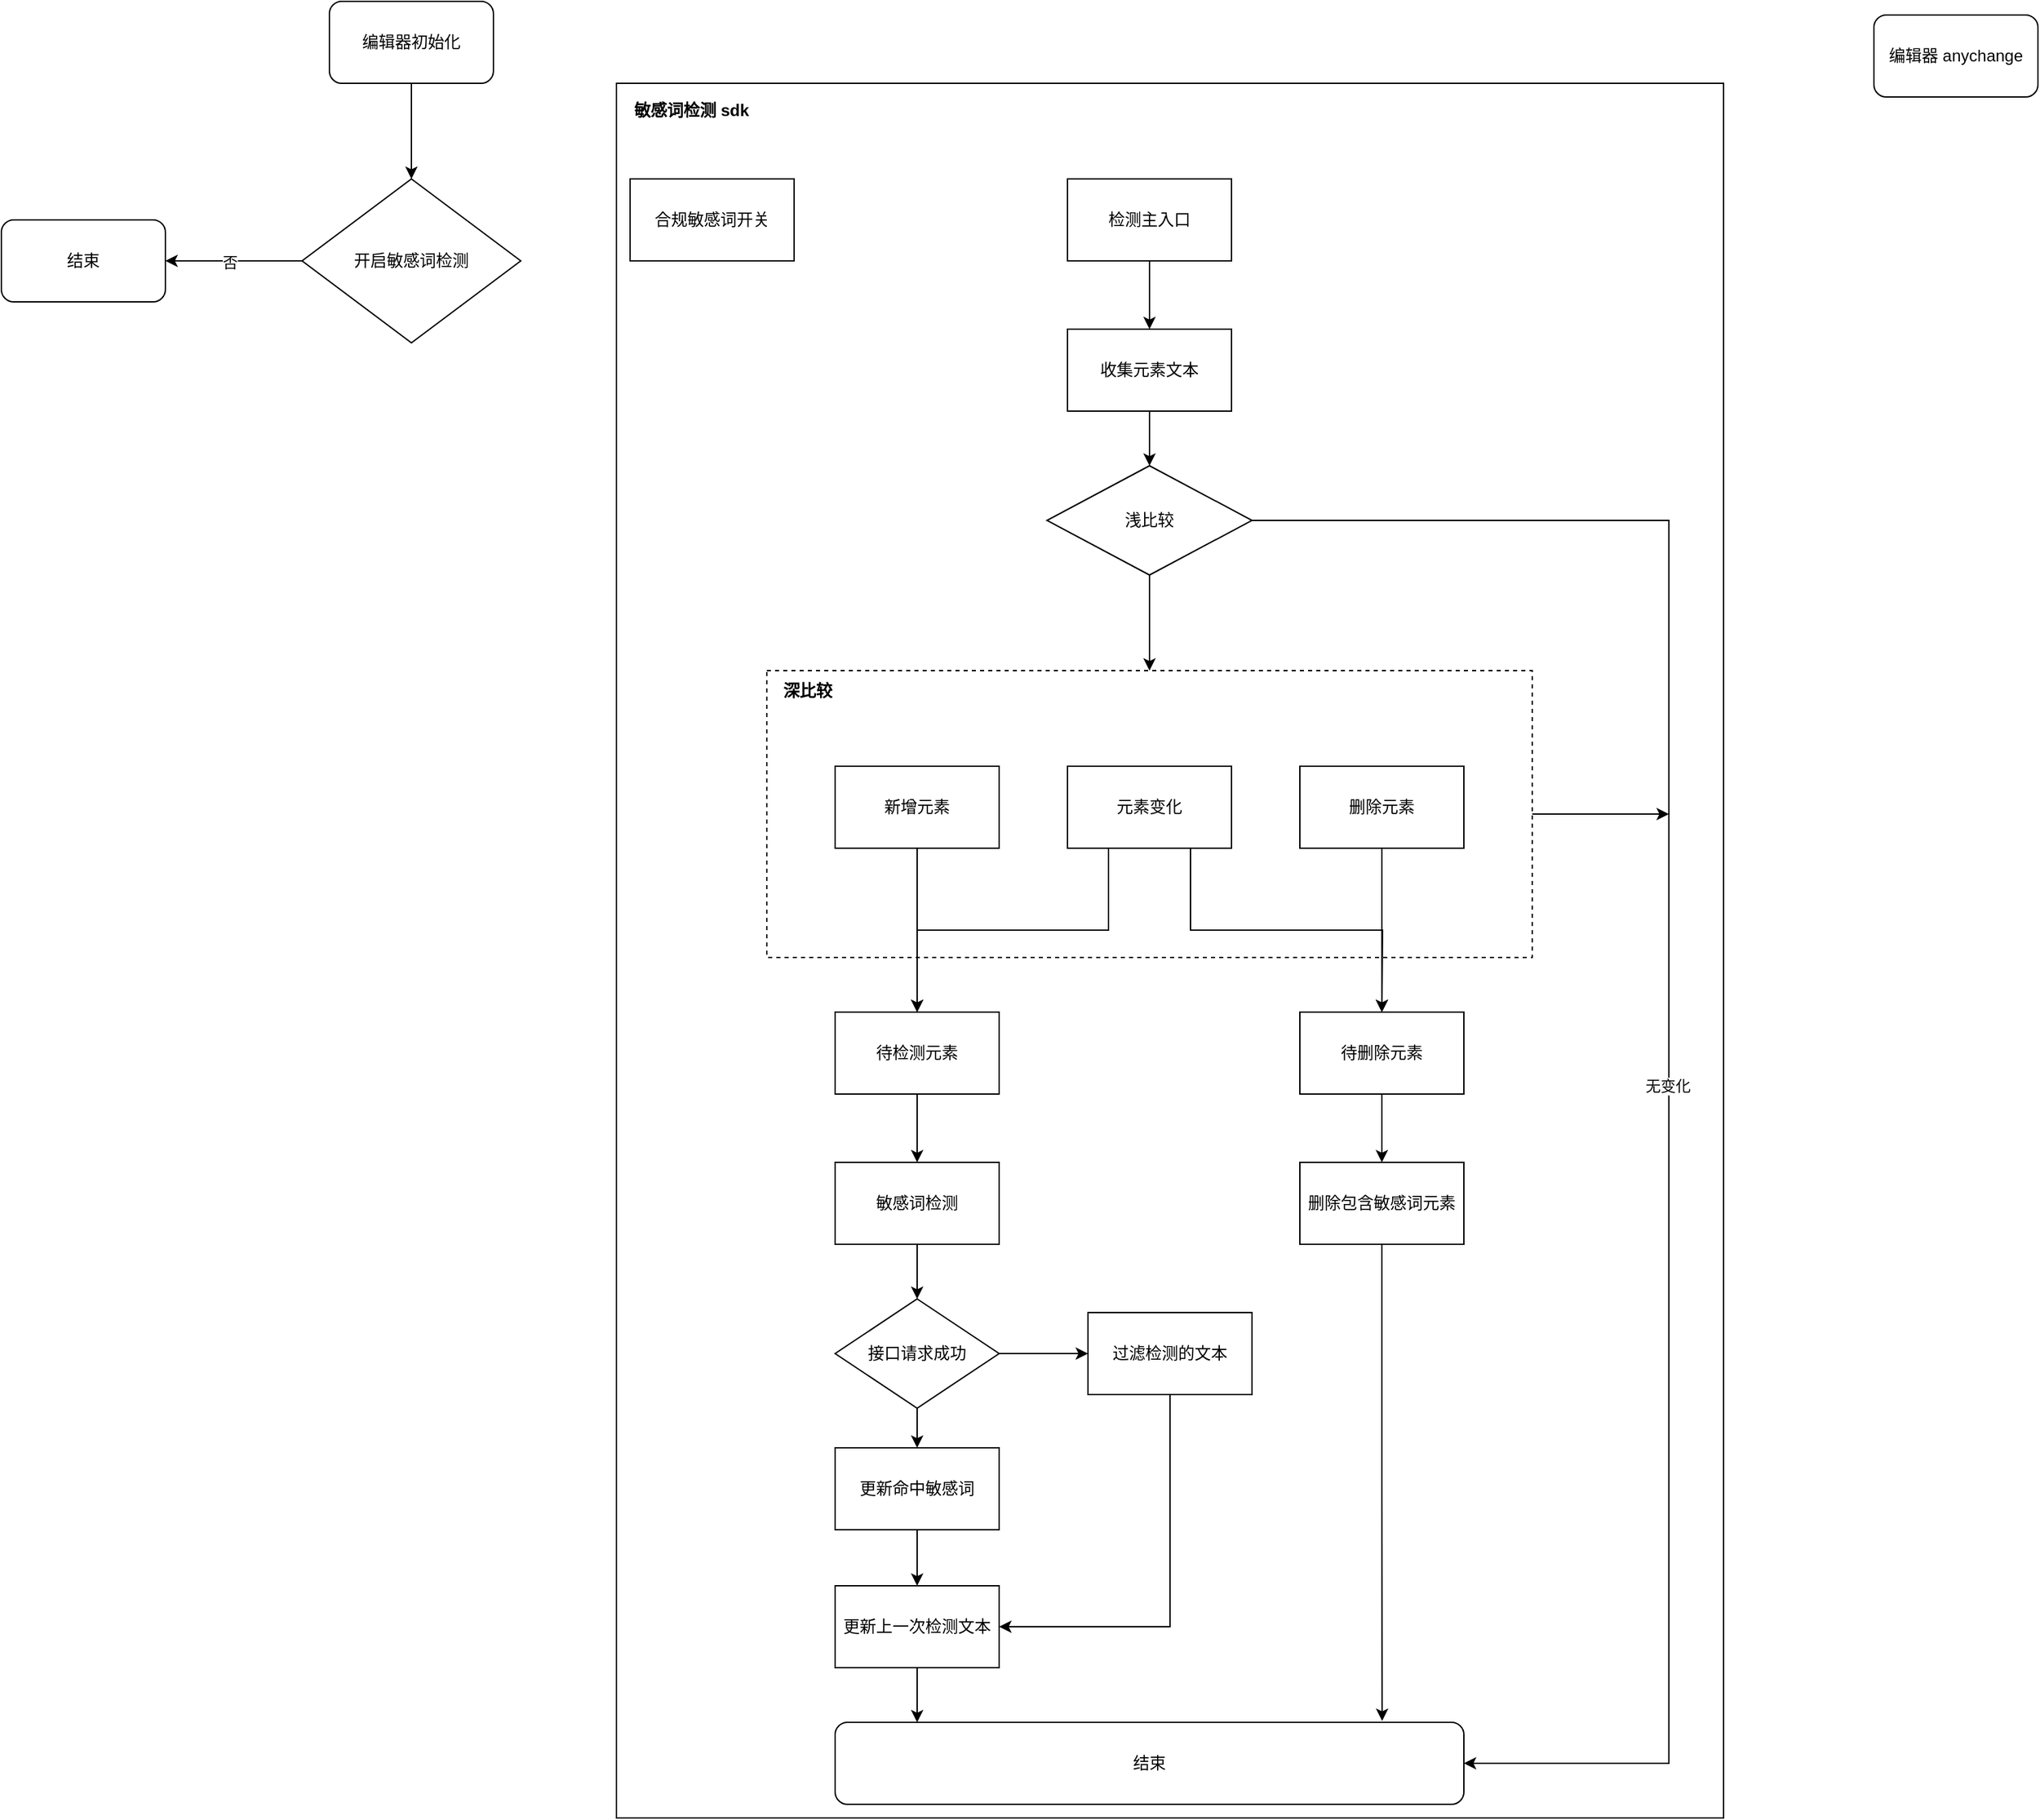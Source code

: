 <mxfile version="21.7.1" type="github">
  <diagram name="第 1 页" id="Xhgq0PyVB4QS4eHgWzg1">
    <mxGraphModel dx="2754" dy="1026" grid="1" gridSize="10" guides="1" tooltips="1" connect="1" arrows="1" fold="1" page="1" pageScale="1" pageWidth="827" pageHeight="1169" math="0" shadow="0">
      <root>
        <mxCell id="0" />
        <mxCell id="1" parent="0" />
        <mxCell id="tT69yiJBIpTcLskg9BEr-10" value="" style="edgeStyle=orthogonalEdgeStyle;rounded=0;orthogonalLoop=1;jettySize=auto;html=1;" parent="1" source="tT69yiJBIpTcLskg9BEr-3" target="tT69yiJBIpTcLskg9BEr-7" edge="1">
          <mxGeometry relative="1" as="geometry" />
        </mxCell>
        <mxCell id="tT69yiJBIpTcLskg9BEr-3" value="编辑器初始化" style="rounded=1;whiteSpace=wrap;html=1;" parent="1" vertex="1">
          <mxGeometry x="-210" y="40" width="120" height="60" as="geometry" />
        </mxCell>
        <mxCell id="tT69yiJBIpTcLskg9BEr-4" value="编辑器 anychange" style="rounded=1;whiteSpace=wrap;html=1;" parent="1" vertex="1">
          <mxGeometry x="920" y="50" width="120" height="60" as="geometry" />
        </mxCell>
        <mxCell id="tT69yiJBIpTcLskg9BEr-5" value="" style="group" parent="1" vertex="1" connectable="0">
          <mxGeometry y="100" width="810" height="1270" as="geometry" />
        </mxCell>
        <mxCell id="tT69yiJBIpTcLskg9BEr-1" value="" style="rounded=0;whiteSpace=wrap;html=1;" parent="tT69yiJBIpTcLskg9BEr-5" vertex="1">
          <mxGeometry width="810" height="1270" as="geometry" />
        </mxCell>
        <mxCell id="tT69yiJBIpTcLskg9BEr-2" value="敏感词检测 sdk" style="text;html=1;strokeColor=none;fillColor=none;align=center;verticalAlign=middle;whiteSpace=wrap;rounded=0;fontStyle=1;fontSize=12;" parent="tT69yiJBIpTcLskg9BEr-5" vertex="1">
          <mxGeometry x="10" y="10" width="90" height="20" as="geometry" />
        </mxCell>
        <mxCell id="tT69yiJBIpTcLskg9BEr-6" value="合规敏感词开关" style="rounded=0;whiteSpace=wrap;html=1;" parent="tT69yiJBIpTcLskg9BEr-5" vertex="1">
          <mxGeometry x="10" y="70" width="120" height="60" as="geometry" />
        </mxCell>
        <mxCell id="tT69yiJBIpTcLskg9BEr-13" value="检测主入口" style="rounded=0;whiteSpace=wrap;html=1;" parent="tT69yiJBIpTcLskg9BEr-5" vertex="1">
          <mxGeometry x="330" y="70" width="120" height="60" as="geometry" />
        </mxCell>
        <mxCell id="tT69yiJBIpTcLskg9BEr-17" value="" style="edgeStyle=orthogonalEdgeStyle;rounded=0;orthogonalLoop=1;jettySize=auto;html=1;" parent="tT69yiJBIpTcLskg9BEr-5" source="tT69yiJBIpTcLskg9BEr-14" target="tT69yiJBIpTcLskg9BEr-16" edge="1">
          <mxGeometry relative="1" as="geometry" />
        </mxCell>
        <mxCell id="tT69yiJBIpTcLskg9BEr-14" value="收集元素文本" style="rounded=0;whiteSpace=wrap;html=1;" parent="tT69yiJBIpTcLskg9BEr-5" vertex="1">
          <mxGeometry x="330" y="180" width="120" height="60" as="geometry" />
        </mxCell>
        <mxCell id="tT69yiJBIpTcLskg9BEr-15" value="" style="edgeStyle=orthogonalEdgeStyle;rounded=0;orthogonalLoop=1;jettySize=auto;html=1;" parent="tT69yiJBIpTcLskg9BEr-5" source="tT69yiJBIpTcLskg9BEr-13" target="tT69yiJBIpTcLskg9BEr-14" edge="1">
          <mxGeometry relative="1" as="geometry" />
        </mxCell>
        <mxCell id="tT69yiJBIpTcLskg9BEr-19" value="" style="edgeStyle=orthogonalEdgeStyle;rounded=0;orthogonalLoop=1;jettySize=auto;html=1;entryX=1;entryY=0.5;entryDx=0;entryDy=0;" parent="tT69yiJBIpTcLskg9BEr-5" source="tT69yiJBIpTcLskg9BEr-16" target="tT69yiJBIpTcLskg9BEr-37" edge="1">
          <mxGeometry relative="1" as="geometry">
            <mxPoint x="560" y="320" as="targetPoint" />
            <Array as="points">
              <mxPoint x="770" y="320" />
              <mxPoint x="770" y="1230" />
            </Array>
          </mxGeometry>
        </mxCell>
        <mxCell id="tT69yiJBIpTcLskg9BEr-20" value="无变化" style="edgeLabel;html=1;align=center;verticalAlign=middle;resizable=0;points=[];" parent="tT69yiJBIpTcLskg9BEr-19" vertex="1" connectable="0">
          <mxGeometry x="0.053" y="-1" relative="1" as="geometry">
            <mxPoint as="offset" />
          </mxGeometry>
        </mxCell>
        <mxCell id="tT69yiJBIpTcLskg9BEr-16" value="浅比较" style="rhombus;whiteSpace=wrap;html=1;" parent="tT69yiJBIpTcLskg9BEr-5" vertex="1">
          <mxGeometry x="315" y="280" width="150" height="80" as="geometry" />
        </mxCell>
        <mxCell id="CsqYkCtor6hZRRwLj2lS-3" style="edgeStyle=orthogonalEdgeStyle;rounded=0;orthogonalLoop=1;jettySize=auto;html=1;exitX=1;exitY=0.5;exitDx=0;exitDy=0;" edge="1" parent="tT69yiJBIpTcLskg9BEr-5" source="tT69yiJBIpTcLskg9BEr-21">
          <mxGeometry relative="1" as="geometry">
            <mxPoint x="770" y="535" as="targetPoint" />
          </mxGeometry>
        </mxCell>
        <mxCell id="tT69yiJBIpTcLskg9BEr-21" value="" style="whiteSpace=wrap;html=1;dashed=1;" parent="tT69yiJBIpTcLskg9BEr-5" vertex="1">
          <mxGeometry x="110" y="430" width="560" height="210" as="geometry" />
        </mxCell>
        <mxCell id="tT69yiJBIpTcLskg9BEr-22" value="" style="edgeStyle=orthogonalEdgeStyle;rounded=0;orthogonalLoop=1;jettySize=auto;html=1;" parent="tT69yiJBIpTcLskg9BEr-5" source="tT69yiJBIpTcLskg9BEr-16" target="tT69yiJBIpTcLskg9BEr-21" edge="1">
          <mxGeometry relative="1" as="geometry" />
        </mxCell>
        <mxCell id="tT69yiJBIpTcLskg9BEr-27" style="edgeStyle=orthogonalEdgeStyle;rounded=0;orthogonalLoop=1;jettySize=auto;html=1;exitX=0.5;exitY=1;exitDx=0;exitDy=0;entryX=0.5;entryY=0;entryDx=0;entryDy=0;" parent="tT69yiJBIpTcLskg9BEr-5" source="tT69yiJBIpTcLskg9BEr-23" target="tT69yiJBIpTcLskg9BEr-26" edge="1">
          <mxGeometry relative="1" as="geometry" />
        </mxCell>
        <mxCell id="tT69yiJBIpTcLskg9BEr-23" value="新增元素" style="rounded=0;whiteSpace=wrap;html=1;" parent="tT69yiJBIpTcLskg9BEr-5" vertex="1">
          <mxGeometry x="160" y="500" width="120" height="60" as="geometry" />
        </mxCell>
        <mxCell id="CsqYkCtor6hZRRwLj2lS-2" style="edgeStyle=orthogonalEdgeStyle;rounded=0;orthogonalLoop=1;jettySize=auto;html=1;exitX=0.5;exitY=1;exitDx=0;exitDy=0;" edge="1" parent="tT69yiJBIpTcLskg9BEr-5" source="tT69yiJBIpTcLskg9BEr-24">
          <mxGeometry relative="1" as="geometry">
            <mxPoint x="560" y="680" as="targetPoint" />
          </mxGeometry>
        </mxCell>
        <mxCell id="tT69yiJBIpTcLskg9BEr-24" value="删除元素" style="rounded=0;whiteSpace=wrap;html=1;" parent="tT69yiJBIpTcLskg9BEr-5" vertex="1">
          <mxGeometry x="500" y="500" width="120" height="60" as="geometry" />
        </mxCell>
        <mxCell id="tT69yiJBIpTcLskg9BEr-28" style="edgeStyle=orthogonalEdgeStyle;rounded=0;orthogonalLoop=1;jettySize=auto;html=1;exitX=0.25;exitY=1;exitDx=0;exitDy=0;entryX=0.5;entryY=0;entryDx=0;entryDy=0;" parent="tT69yiJBIpTcLskg9BEr-5" source="tT69yiJBIpTcLskg9BEr-25" target="tT69yiJBIpTcLskg9BEr-26" edge="1">
          <mxGeometry relative="1" as="geometry">
            <mxPoint x="220" y="670" as="targetPoint" />
          </mxGeometry>
        </mxCell>
        <mxCell id="tT69yiJBIpTcLskg9BEr-51" style="edgeStyle=orthogonalEdgeStyle;rounded=0;orthogonalLoop=1;jettySize=auto;html=1;exitX=0.75;exitY=1;exitDx=0;exitDy=0;" parent="tT69yiJBIpTcLskg9BEr-5" source="tT69yiJBIpTcLskg9BEr-25" edge="1">
          <mxGeometry relative="1" as="geometry">
            <mxPoint x="560" y="680" as="targetPoint" />
          </mxGeometry>
        </mxCell>
        <mxCell id="tT69yiJBIpTcLskg9BEr-25" value="元素变化" style="rounded=0;whiteSpace=wrap;html=1;" parent="tT69yiJBIpTcLskg9BEr-5" vertex="1">
          <mxGeometry x="330" y="500" width="120" height="60" as="geometry" />
        </mxCell>
        <mxCell id="tT69yiJBIpTcLskg9BEr-30" value="" style="edgeStyle=orthogonalEdgeStyle;rounded=0;orthogonalLoop=1;jettySize=auto;html=1;" parent="tT69yiJBIpTcLskg9BEr-5" source="tT69yiJBIpTcLskg9BEr-26" target="tT69yiJBIpTcLskg9BEr-29" edge="1">
          <mxGeometry relative="1" as="geometry" />
        </mxCell>
        <mxCell id="tT69yiJBIpTcLskg9BEr-26" value="待检测元素" style="rounded=0;whiteSpace=wrap;html=1;" parent="tT69yiJBIpTcLskg9BEr-5" vertex="1">
          <mxGeometry x="160" y="680" width="120" height="60" as="geometry" />
        </mxCell>
        <mxCell id="tT69yiJBIpTcLskg9BEr-34" value="" style="edgeStyle=orthogonalEdgeStyle;rounded=0;orthogonalLoop=1;jettySize=auto;html=1;" parent="tT69yiJBIpTcLskg9BEr-5" source="tT69yiJBIpTcLskg9BEr-29" target="tT69yiJBIpTcLskg9BEr-31" edge="1">
          <mxGeometry relative="1" as="geometry" />
        </mxCell>
        <mxCell id="tT69yiJBIpTcLskg9BEr-29" value="敏感词检测" style="rounded=0;whiteSpace=wrap;html=1;" parent="tT69yiJBIpTcLskg9BEr-5" vertex="1">
          <mxGeometry x="160" y="790" width="120" height="60" as="geometry" />
        </mxCell>
        <mxCell id="tT69yiJBIpTcLskg9BEr-35" value="" style="edgeStyle=orthogonalEdgeStyle;rounded=0;orthogonalLoop=1;jettySize=auto;html=1;" parent="tT69yiJBIpTcLskg9BEr-5" source="tT69yiJBIpTcLskg9BEr-31" target="tT69yiJBIpTcLskg9BEr-33" edge="1">
          <mxGeometry relative="1" as="geometry" />
        </mxCell>
        <mxCell id="tT69yiJBIpTcLskg9BEr-40" value="" style="edgeStyle=orthogonalEdgeStyle;rounded=0;orthogonalLoop=1;jettySize=auto;html=1;" parent="tT69yiJBIpTcLskg9BEr-5" source="tT69yiJBIpTcLskg9BEr-31" target="tT69yiJBIpTcLskg9BEr-32" edge="1">
          <mxGeometry relative="1" as="geometry" />
        </mxCell>
        <mxCell id="tT69yiJBIpTcLskg9BEr-31" value="接口请求成功" style="rhombus;whiteSpace=wrap;html=1;" parent="tT69yiJBIpTcLskg9BEr-5" vertex="1">
          <mxGeometry x="160" y="890" width="120" height="80" as="geometry" />
        </mxCell>
        <mxCell id="tT69yiJBIpTcLskg9BEr-41" style="edgeStyle=orthogonalEdgeStyle;rounded=0;orthogonalLoop=1;jettySize=auto;html=1;exitX=0.5;exitY=1;exitDx=0;exitDy=0;entryX=1;entryY=0.5;entryDx=0;entryDy=0;" parent="tT69yiJBIpTcLskg9BEr-5" source="tT69yiJBIpTcLskg9BEr-32" target="tT69yiJBIpTcLskg9BEr-36" edge="1">
          <mxGeometry relative="1" as="geometry" />
        </mxCell>
        <mxCell id="tT69yiJBIpTcLskg9BEr-32" value="过滤检测的文本" style="rounded=0;whiteSpace=wrap;html=1;" parent="tT69yiJBIpTcLskg9BEr-5" vertex="1">
          <mxGeometry x="345" y="900" width="120" height="60" as="geometry" />
        </mxCell>
        <mxCell id="tT69yiJBIpTcLskg9BEr-38" value="" style="edgeStyle=orthogonalEdgeStyle;rounded=0;orthogonalLoop=1;jettySize=auto;html=1;" parent="tT69yiJBIpTcLskg9BEr-5" source="tT69yiJBIpTcLskg9BEr-33" target="tT69yiJBIpTcLskg9BEr-36" edge="1">
          <mxGeometry relative="1" as="geometry" />
        </mxCell>
        <mxCell id="tT69yiJBIpTcLskg9BEr-33" value="更新命中敏感词" style="rounded=0;whiteSpace=wrap;html=1;" parent="tT69yiJBIpTcLskg9BEr-5" vertex="1">
          <mxGeometry x="160" y="999" width="120" height="60" as="geometry" />
        </mxCell>
        <mxCell id="tT69yiJBIpTcLskg9BEr-39" value="" style="edgeStyle=orthogonalEdgeStyle;rounded=0;orthogonalLoop=1;jettySize=auto;html=1;" parent="tT69yiJBIpTcLskg9BEr-5" source="tT69yiJBIpTcLskg9BEr-36" target="tT69yiJBIpTcLskg9BEr-37" edge="1">
          <mxGeometry relative="1" as="geometry">
            <Array as="points">
              <mxPoint x="220" y="1200" />
              <mxPoint x="220" y="1200" />
            </Array>
          </mxGeometry>
        </mxCell>
        <mxCell id="tT69yiJBIpTcLskg9BEr-36" value="更新上一次检测文本" style="rounded=0;whiteSpace=wrap;html=1;" parent="tT69yiJBIpTcLskg9BEr-5" vertex="1">
          <mxGeometry x="160" y="1100" width="120" height="60" as="geometry" />
        </mxCell>
        <mxCell id="tT69yiJBIpTcLskg9BEr-37" value="结束" style="rounded=1;whiteSpace=wrap;html=1;" parent="tT69yiJBIpTcLskg9BEr-5" vertex="1">
          <mxGeometry x="160" y="1200" width="460" height="60" as="geometry" />
        </mxCell>
        <mxCell id="tT69yiJBIpTcLskg9BEr-48" value="" style="edgeStyle=orthogonalEdgeStyle;rounded=0;orthogonalLoop=1;jettySize=auto;html=1;" parent="tT69yiJBIpTcLskg9BEr-5" source="tT69yiJBIpTcLskg9BEr-44" target="tT69yiJBIpTcLskg9BEr-47" edge="1">
          <mxGeometry relative="1" as="geometry" />
        </mxCell>
        <mxCell id="tT69yiJBIpTcLskg9BEr-44" value="待删除元素" style="rounded=0;whiteSpace=wrap;html=1;" parent="tT69yiJBIpTcLskg9BEr-5" vertex="1">
          <mxGeometry x="500" y="680" width="120" height="60" as="geometry" />
        </mxCell>
        <mxCell id="tT69yiJBIpTcLskg9BEr-50" style="edgeStyle=orthogonalEdgeStyle;rounded=0;orthogonalLoop=1;jettySize=auto;html=1;exitX=0.5;exitY=1;exitDx=0;exitDy=0;entryX=0.87;entryY=-0.017;entryDx=0;entryDy=0;entryPerimeter=0;" parent="tT69yiJBIpTcLskg9BEr-5" source="tT69yiJBIpTcLskg9BEr-47" target="tT69yiJBIpTcLskg9BEr-37" edge="1">
          <mxGeometry relative="1" as="geometry" />
        </mxCell>
        <mxCell id="tT69yiJBIpTcLskg9BEr-47" value="删除包含敏感词元素" style="rounded=0;whiteSpace=wrap;html=1;" parent="tT69yiJBIpTcLskg9BEr-5" vertex="1">
          <mxGeometry x="500" y="790" width="120" height="60" as="geometry" />
        </mxCell>
        <mxCell id="CsqYkCtor6hZRRwLj2lS-1" value="深比较" style="text;html=1;strokeColor=none;fillColor=none;align=center;verticalAlign=middle;whiteSpace=wrap;rounded=0;fontStyle=1" vertex="1" parent="tT69yiJBIpTcLskg9BEr-5">
          <mxGeometry x="110" y="430" width="60" height="30" as="geometry" />
        </mxCell>
        <mxCell id="tT69yiJBIpTcLskg9BEr-9" value="" style="edgeStyle=orthogonalEdgeStyle;rounded=0;orthogonalLoop=1;jettySize=auto;html=1;" parent="1" source="tT69yiJBIpTcLskg9BEr-7" target="tT69yiJBIpTcLskg9BEr-8" edge="1">
          <mxGeometry relative="1" as="geometry" />
        </mxCell>
        <mxCell id="tT69yiJBIpTcLskg9BEr-11" value="否" style="edgeLabel;html=1;align=center;verticalAlign=middle;resizable=0;points=[];" parent="tT69yiJBIpTcLskg9BEr-9" vertex="1" connectable="0">
          <mxGeometry x="0.06" y="1" relative="1" as="geometry">
            <mxPoint as="offset" />
          </mxGeometry>
        </mxCell>
        <mxCell id="tT69yiJBIpTcLskg9BEr-7" value="开启敏感词检测" style="rhombus;whiteSpace=wrap;html=1;" parent="1" vertex="1">
          <mxGeometry x="-230" y="170" width="160" height="120" as="geometry" />
        </mxCell>
        <mxCell id="tT69yiJBIpTcLskg9BEr-8" value="结束" style="rounded=1;whiteSpace=wrap;html=1;" parent="1" vertex="1">
          <mxGeometry x="-450" y="200" width="120" height="60" as="geometry" />
        </mxCell>
      </root>
    </mxGraphModel>
  </diagram>
</mxfile>
